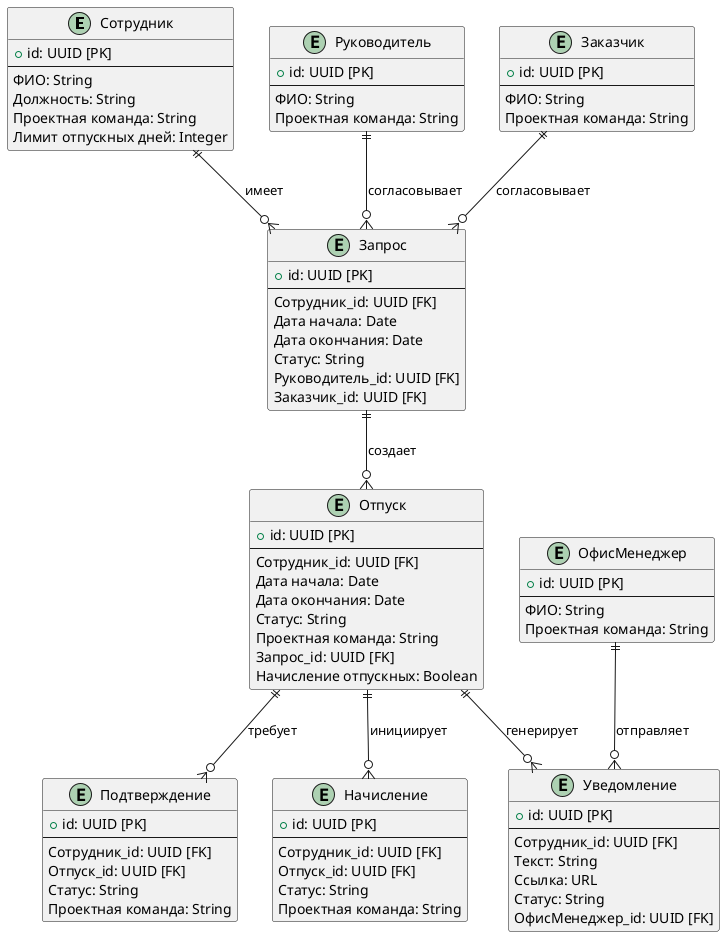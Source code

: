 @startuml

' ############# Таблицы #############

entity "Сотрудник" {
  + id: UUID [PK]
  --
  ФИО: String
  Должность: String
  Проектная команда: String
  Лимит отпускных дней: Integer
}

entity "Запрос" {
  + id: UUID [PK]
  --
  Сотрудник_id: UUID [FK]
  Дата начала: Date
  Дата окончания: Date
  Статус: String
  Руководитель_id: UUID [FK]
  Заказчик_id: UUID [FK]
}

entity "Руководитель" {
  + id: UUID [PK]
  --
  ФИО: String
  Проектная команда: String
}

entity "Заказчик" {
  + id: UUID [PK]
  --
  ФИО: String
  Проектная команда: String
}

entity "Отпуск" {
  + id: UUID [PK]
  --
  Сотрудник_id: UUID [FK]
  Дата начала: Date
  Дата окончания: Date
  Статус: String
  Проектная команда: String
  Запрос_id: UUID [FK]
  Начисление отпускных: Boolean
}

entity "Уведомление" {
  + id: UUID [PK]
  --
  Сотрудник_id: UUID [FK]
  Текст: String
  Ссылка: URL
  Статус: String
  ОфисМенеджер_id: UUID [FK]
}

entity "ОфисМенеджер" {
  + id: UUID [PK]
  --
  ФИО: String
  Проектная команда: String
}

entity "Подтверждение" {
  + id: UUID [PK]
  --
  Сотрудник_id: UUID [FK]
  Отпуск_id: UUID [FK]
  Статус: String
  Проектная команда: String
}

entity "Начисление" {
  + id: UUID [PK]
  --
  Сотрудник_id: UUID [FK]
  Отпуск_id: UUID [FK]
  Статус: String
  Проектная команда: String
}

' ############# Связи #############

Сотрудник ||--o{ Запрос : "имеет"
Руководитель ||--o{ Запрос : "согласовывает"
Заказчик ||--o{ Запрос : "согласовывает"
Запрос ||--o{ Отпуск : "создает"
Отпуск ||--o{ Уведомление : "генерирует"
ОфисМенеджер ||--o{ Уведомление : "отправляет"
Отпуск ||--o{ Подтверждение : "требует"
Отпуск ||--o{ Начисление : "инициирует"

@enduml